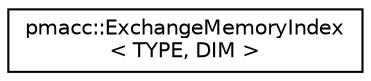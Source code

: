 digraph "Graphical Class Hierarchy"
{
 // LATEX_PDF_SIZE
  edge [fontname="Helvetica",fontsize="10",labelfontname="Helvetica",labelfontsize="10"];
  node [fontname="Helvetica",fontsize="10",shape=record];
  rankdir="LR";
  Node0 [label="pmacc::ExchangeMemoryIndex\l\< TYPE, DIM \>",height=0.2,width=0.4,color="black", fillcolor="white", style="filled",URL="$classpmacc_1_1_exchange_memory_index.html",tooltip=" "];
}
